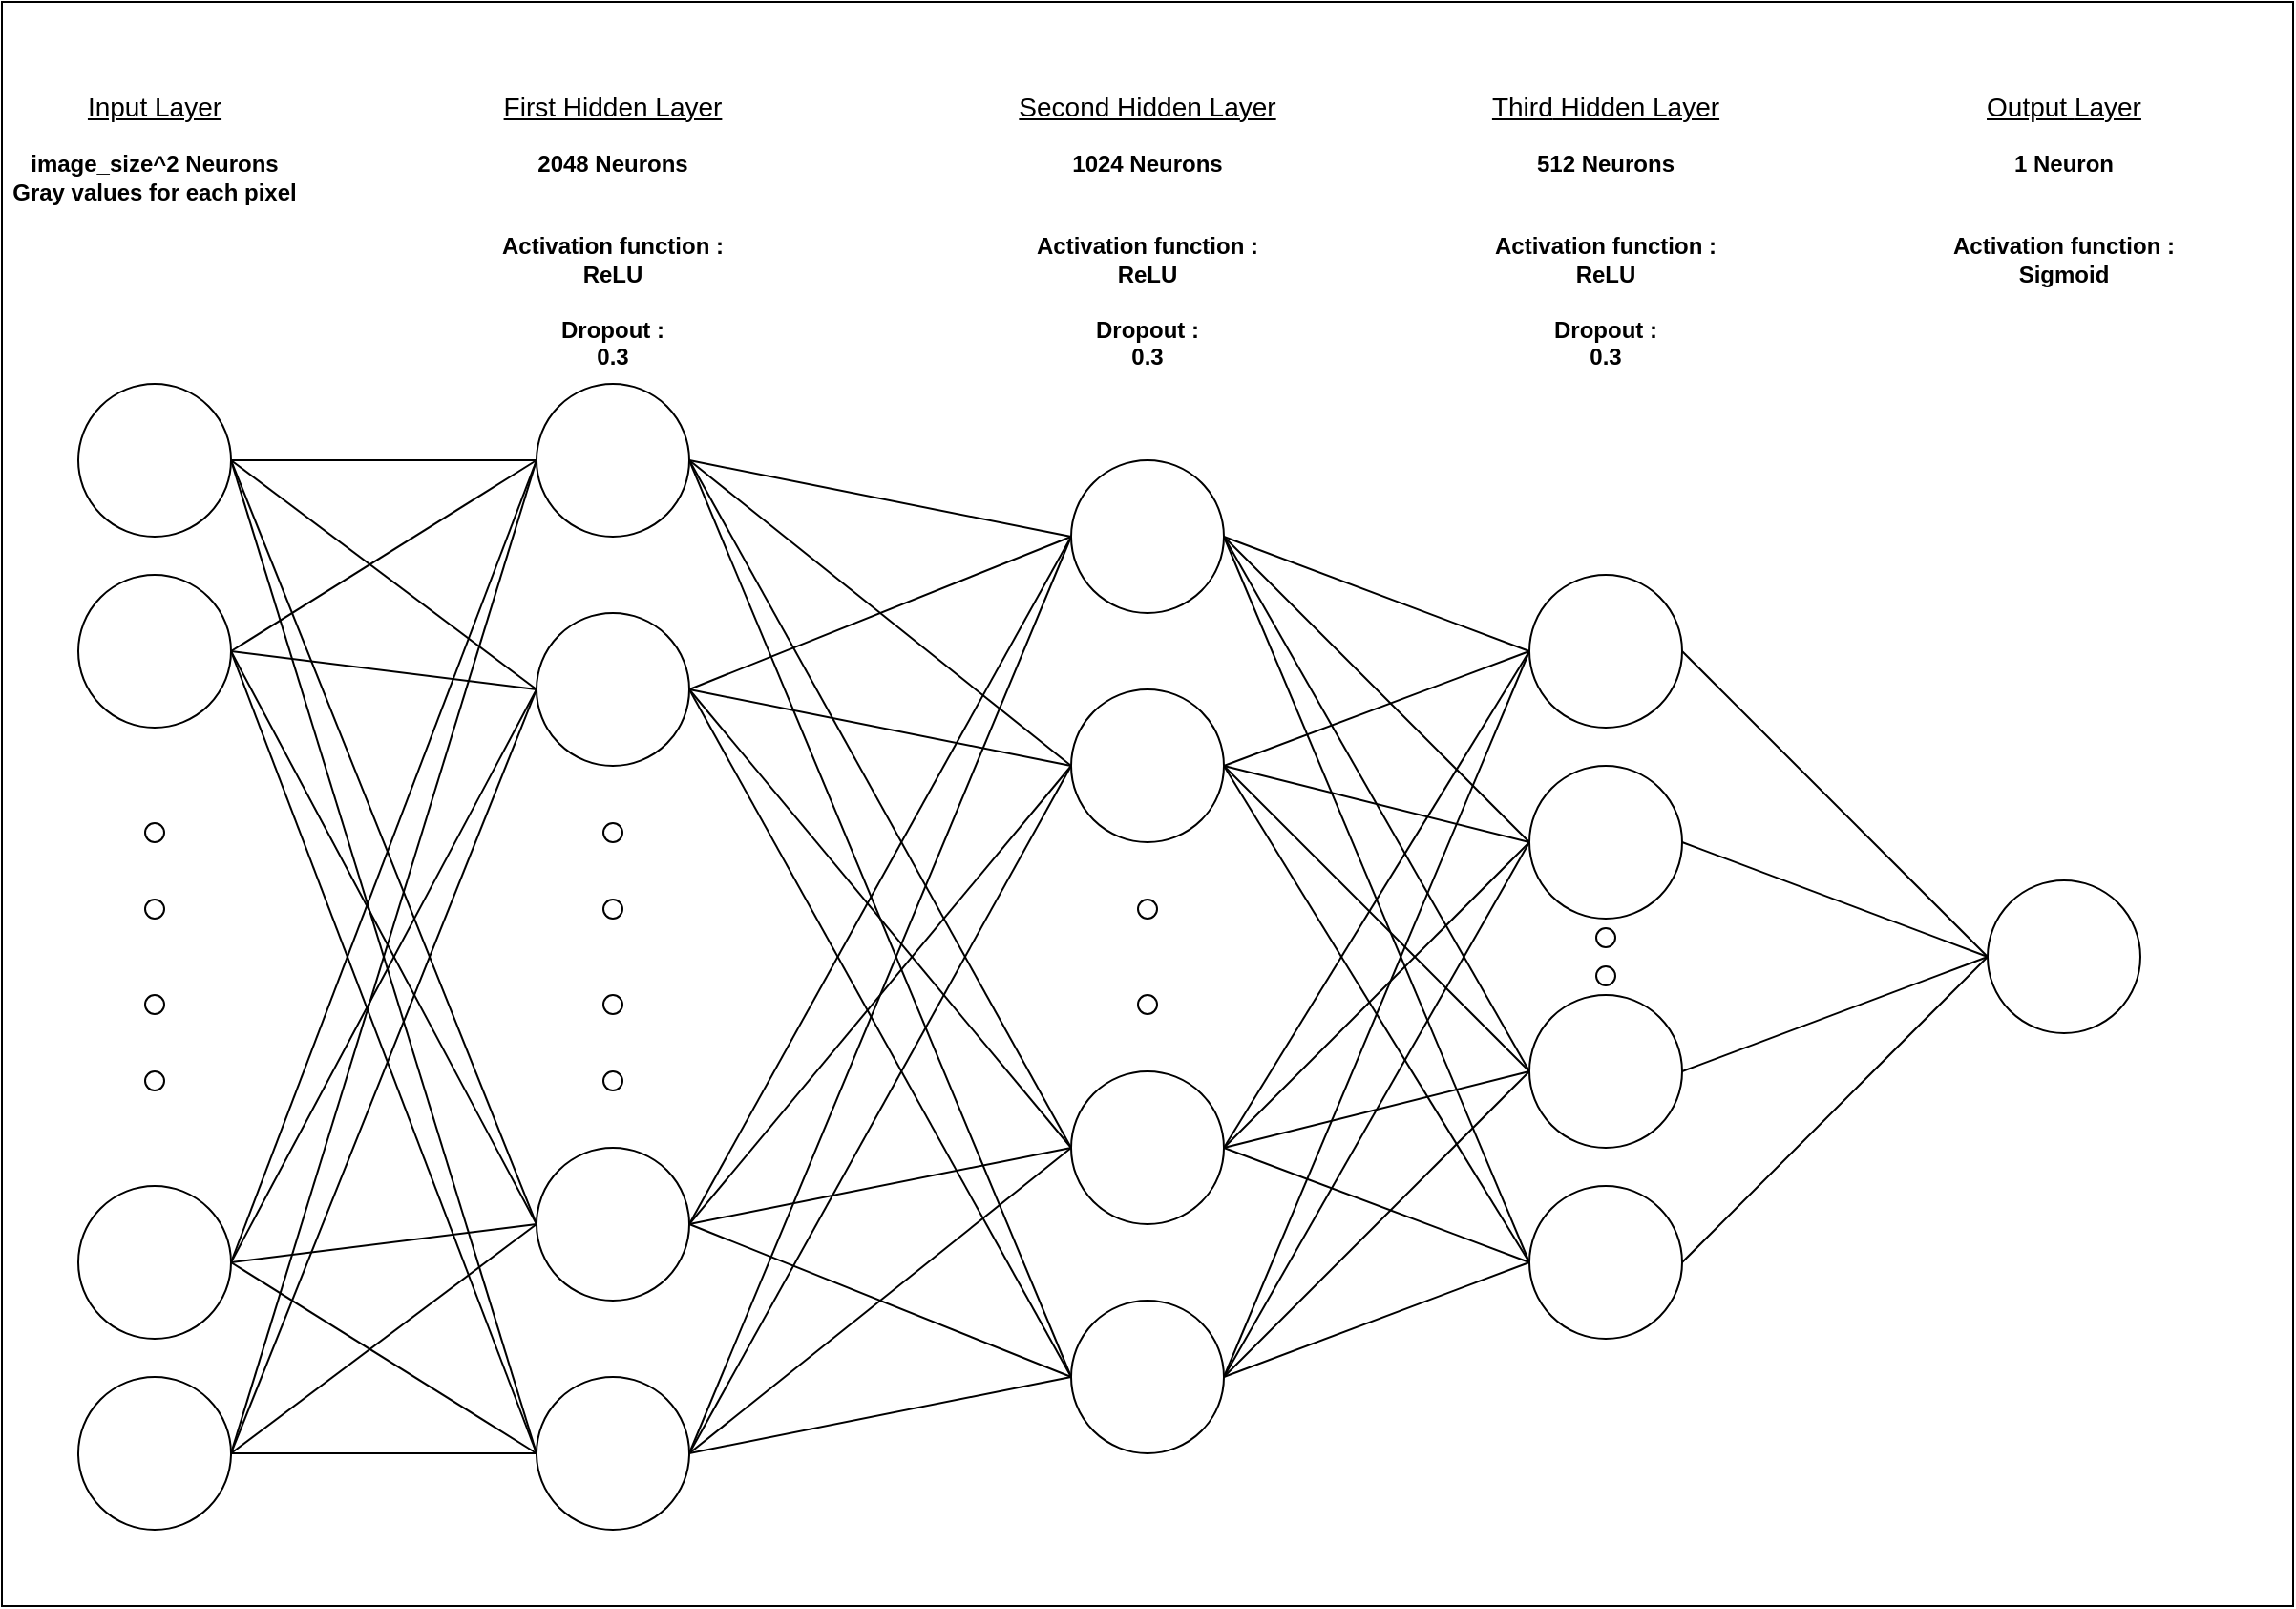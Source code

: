 <mxfile version="14.6.10" type="device"><diagram id="PStOqDHZifnJ4bkjoAvL" name="Page-1"><mxGraphModel dx="1396" dy="765" grid="1" gridSize="10" guides="1" tooltips="1" connect="1" arrows="1" fold="1" page="1" pageScale="1" pageWidth="827" pageHeight="1169" math="0" shadow="0"><root><mxCell id="0"/><mxCell id="1" parent="0"/><mxCell id="bxqPt4K5c8YdNKmm5u7z-81" value="" style="rounded=0;whiteSpace=wrap;html=1;" parent="1" vertex="1"><mxGeometry x="40" y="80" width="1200" height="840" as="geometry"/></mxCell><mxCell id="bxqPt4K5c8YdNKmm5u7z-1" value="" style="ellipse;whiteSpace=wrap;html=1;aspect=fixed;" parent="1" vertex="1"><mxGeometry x="80" y="280" width="80" height="80" as="geometry"/></mxCell><mxCell id="bxqPt4K5c8YdNKmm5u7z-2" value="" style="ellipse;whiteSpace=wrap;html=1;aspect=fixed;" parent="1" vertex="1"><mxGeometry x="80" y="800" width="80" height="80" as="geometry"/></mxCell><mxCell id="bxqPt4K5c8YdNKmm5u7z-3" value="" style="ellipse;whiteSpace=wrap;html=1;aspect=fixed;" parent="1" vertex="1"><mxGeometry x="320" y="280" width="80" height="80" as="geometry"/></mxCell><mxCell id="bxqPt4K5c8YdNKmm5u7z-4" value="" style="ellipse;whiteSpace=wrap;html=1;aspect=fixed;" parent="1" vertex="1"><mxGeometry x="320" y="400" width="80" height="80" as="geometry"/></mxCell><mxCell id="bxqPt4K5c8YdNKmm5u7z-5" value="" style="ellipse;whiteSpace=wrap;html=1;aspect=fixed;" parent="1" vertex="1"><mxGeometry x="320" y="680" width="80" height="80" as="geometry"/></mxCell><mxCell id="bxqPt4K5c8YdNKmm5u7z-6" value="" style="ellipse;whiteSpace=wrap;html=1;aspect=fixed;" parent="1" vertex="1"><mxGeometry x="320" y="800" width="80" height="80" as="geometry"/></mxCell><mxCell id="bxqPt4K5c8YdNKmm5u7z-7" value="" style="ellipse;whiteSpace=wrap;html=1;aspect=fixed;" parent="1" vertex="1"><mxGeometry x="355" y="640" width="10" height="10" as="geometry"/></mxCell><mxCell id="bxqPt4K5c8YdNKmm5u7z-8" value="" style="ellipse;whiteSpace=wrap;html=1;aspect=fixed;" parent="1" vertex="1"><mxGeometry x="355" y="600" width="10" height="10" as="geometry"/></mxCell><mxCell id="bxqPt4K5c8YdNKmm5u7z-9" value="" style="ellipse;whiteSpace=wrap;html=1;aspect=fixed;" parent="1" vertex="1"><mxGeometry x="355" y="510" width="10" height="10" as="geometry"/></mxCell><mxCell id="bxqPt4K5c8YdNKmm5u7z-10" value="" style="ellipse;whiteSpace=wrap;html=1;aspect=fixed;" parent="1" vertex="1"><mxGeometry x="355" y="550" width="10" height="10" as="geometry"/></mxCell><mxCell id="bxqPt4K5c8YdNKmm5u7z-12" value="&lt;div style=&quot;font-size: 14px&quot; align=&quot;center&quot;&gt;&lt;u&gt;Input Layer&lt;/u&gt;&lt;/div&gt;&lt;div align=&quot;center&quot;&gt;&lt;b&gt;&lt;br&gt;&lt;/b&gt;&lt;/div&gt;&lt;div align=&quot;center&quot;&gt;&lt;b&gt;image_size^2 Neurons&lt;/b&gt;&lt;/div&gt;&lt;div align=&quot;center&quot;&gt;&lt;b&gt;Gray values for each pixel&lt;br&gt;&lt;/b&gt;&lt;/div&gt;&lt;div align=&quot;center&quot;&gt;&lt;b&gt;&lt;br&gt;&lt;/b&gt;&lt;/div&gt;" style="text;html=1;strokeColor=none;fillColor=none;align=center;verticalAlign=top;whiteSpace=wrap;rounded=0;" parent="1" vertex="1"><mxGeometry x="40" y="120" width="160" height="150" as="geometry"/></mxCell><mxCell id="bxqPt4K5c8YdNKmm5u7z-13" value="&lt;u&gt;&lt;font style=&quot;font-size: 14px&quot;&gt;First Hidden Layer&lt;/font&gt;&lt;br&gt;&lt;/u&gt;&lt;div align=&quot;center&quot;&gt;&lt;b&gt;&lt;br&gt;&lt;/b&gt;&lt;/div&gt;&lt;div align=&quot;center&quot;&gt;&lt;b&gt;2048 Neurons&lt;br&gt;&lt;/b&gt;&lt;/div&gt;&lt;div align=&quot;center&quot;&gt;&lt;b&gt;&lt;br&gt;&lt;/b&gt;&lt;/div&gt;&lt;div align=&quot;center&quot;&gt;&lt;b&gt;&lt;br&gt;&lt;/b&gt;&lt;/div&gt;&lt;div align=&quot;center&quot;&gt;&lt;b&gt;Activation function :&lt;/b&gt;&lt;/div&gt;&lt;div align=&quot;center&quot;&gt;&lt;b&gt;ReLU&lt;br&gt;&lt;/b&gt;&lt;/div&gt;&lt;div align=&quot;center&quot;&gt;&lt;b&gt;&lt;br&gt;&lt;/b&gt;&lt;/div&gt;&lt;div align=&quot;center&quot;&gt;&lt;b&gt;Dropout :&lt;/b&gt;&lt;/div&gt;&lt;div align=&quot;center&quot;&gt;&lt;b&gt;0.3&lt;br&gt;&lt;/b&gt;&lt;/div&gt;&lt;div align=&quot;center&quot;&gt;&lt;b&gt;&lt;br&gt;&lt;/b&gt;&lt;/div&gt;" style="text;html=1;strokeColor=none;fillColor=none;align=center;verticalAlign=top;whiteSpace=wrap;rounded=0;" parent="1" vertex="1"><mxGeometry x="280" y="120" width="160" height="150" as="geometry"/></mxCell><mxCell id="bxqPt4K5c8YdNKmm5u7z-14" value="" style="endArrow=none;html=1;entryX=0;entryY=0.5;entryDx=0;entryDy=0;exitX=1;exitY=0.5;exitDx=0;exitDy=0;" parent="1" source="bxqPt4K5c8YdNKmm5u7z-1" target="bxqPt4K5c8YdNKmm5u7z-3" edge="1"><mxGeometry width="50" height="50" relative="1" as="geometry"><mxPoint x="160" y="520" as="sourcePoint"/><mxPoint x="230" y="440" as="targetPoint"/></mxGeometry></mxCell><mxCell id="bxqPt4K5c8YdNKmm5u7z-15" value="" style="endArrow=none;html=1;entryX=0;entryY=0.5;entryDx=0;entryDy=0;exitX=1;exitY=0.5;exitDx=0;exitDy=0;" parent="1" source="bxqPt4K5c8YdNKmm5u7z-1" target="bxqPt4K5c8YdNKmm5u7z-4" edge="1"><mxGeometry width="50" height="50" relative="1" as="geometry"><mxPoint x="210" y="550" as="sourcePoint"/><mxPoint x="260" y="500" as="targetPoint"/></mxGeometry></mxCell><mxCell id="bxqPt4K5c8YdNKmm5u7z-16" value="" style="endArrow=none;html=1;entryX=0;entryY=0.5;entryDx=0;entryDy=0;exitX=1;exitY=0.5;exitDx=0;exitDy=0;" parent="1" source="bxqPt4K5c8YdNKmm5u7z-2" target="bxqPt4K5c8YdNKmm5u7z-4" edge="1"><mxGeometry width="50" height="50" relative="1" as="geometry"><mxPoint x="160" y="640" as="sourcePoint"/><mxPoint x="320" y="560" as="targetPoint"/></mxGeometry></mxCell><mxCell id="bxqPt4K5c8YdNKmm5u7z-17" value="" style="endArrow=none;html=1;entryX=0;entryY=0.5;entryDx=0;entryDy=0;exitX=1;exitY=0.5;exitDx=0;exitDy=0;" parent="1" source="bxqPt4K5c8YdNKmm5u7z-2" target="bxqPt4K5c8YdNKmm5u7z-3" edge="1"><mxGeometry width="50" height="50" relative="1" as="geometry"><mxPoint x="210" y="650" as="sourcePoint"/><mxPoint x="260" y="600" as="targetPoint"/></mxGeometry></mxCell><mxCell id="bxqPt4K5c8YdNKmm5u7z-18" value="" style="endArrow=none;html=1;entryX=0;entryY=0.5;entryDx=0;entryDy=0;exitX=1;exitY=0.5;exitDx=0;exitDy=0;" parent="1" source="bxqPt4K5c8YdNKmm5u7z-2" target="bxqPt4K5c8YdNKmm5u7z-6" edge="1"><mxGeometry width="50" height="50" relative="1" as="geometry"><mxPoint x="200" y="890" as="sourcePoint"/><mxPoint x="250" y="840" as="targetPoint"/></mxGeometry></mxCell><mxCell id="bxqPt4K5c8YdNKmm5u7z-20" value="" style="endArrow=none;html=1;entryX=0;entryY=0.5;entryDx=0;entryDy=0;exitX=1;exitY=0.5;exitDx=0;exitDy=0;" parent="1" source="bxqPt4K5c8YdNKmm5u7z-2" target="bxqPt4K5c8YdNKmm5u7z-5" edge="1"><mxGeometry width="50" height="50" relative="1" as="geometry"><mxPoint x="160" y="640" as="sourcePoint"/><mxPoint x="200" y="740" as="targetPoint"/></mxGeometry></mxCell><mxCell id="bxqPt4K5c8YdNKmm5u7z-21" value="" style="endArrow=none;html=1;entryX=0;entryY=0.5;entryDx=0;entryDy=0;exitX=1;exitY=0.5;exitDx=0;exitDy=0;" parent="1" source="bxqPt4K5c8YdNKmm5u7z-1" target="bxqPt4K5c8YdNKmm5u7z-6" edge="1"><mxGeometry width="50" height="50" relative="1" as="geometry"><mxPoint x="190" y="950" as="sourcePoint"/><mxPoint x="240" y="900" as="targetPoint"/></mxGeometry></mxCell><mxCell id="bxqPt4K5c8YdNKmm5u7z-22" value="" style="endArrow=none;html=1;entryX=0;entryY=0.5;entryDx=0;entryDy=0;exitX=1;exitY=0.5;exitDx=0;exitDy=0;" parent="1" source="bxqPt4K5c8YdNKmm5u7z-1" target="bxqPt4K5c8YdNKmm5u7z-5" edge="1"><mxGeometry width="50" height="50" relative="1" as="geometry"><mxPoint x="250" y="950" as="sourcePoint"/><mxPoint x="300" y="900" as="targetPoint"/></mxGeometry></mxCell><mxCell id="bxqPt4K5c8YdNKmm5u7z-27" value="" style="ellipse;whiteSpace=wrap;html=1;aspect=fixed;" parent="1" vertex="1"><mxGeometry x="600" y="320" width="80" height="80" as="geometry"/></mxCell><mxCell id="bxqPt4K5c8YdNKmm5u7z-28" value="" style="ellipse;whiteSpace=wrap;html=1;aspect=fixed;" parent="1" vertex="1"><mxGeometry x="600" y="440" width="80" height="80" as="geometry"/></mxCell><mxCell id="bxqPt4K5c8YdNKmm5u7z-29" value="" style="ellipse;whiteSpace=wrap;html=1;aspect=fixed;" parent="1" vertex="1"><mxGeometry x="600" y="760" width="80" height="80" as="geometry"/></mxCell><mxCell id="bxqPt4K5c8YdNKmm5u7z-30" value="" style="ellipse;whiteSpace=wrap;html=1;aspect=fixed;" parent="1" vertex="1"><mxGeometry x="600" y="640" width="80" height="80" as="geometry"/></mxCell><mxCell id="bxqPt4K5c8YdNKmm5u7z-31" value="" style="ellipse;whiteSpace=wrap;html=1;aspect=fixed;" parent="1" vertex="1"><mxGeometry x="635" y="600" width="10" height="10" as="geometry"/></mxCell><mxCell id="bxqPt4K5c8YdNKmm5u7z-32" value="" style="ellipse;whiteSpace=wrap;html=1;aspect=fixed;" parent="1" vertex="1"><mxGeometry x="635" y="550" width="10" height="10" as="geometry"/></mxCell><mxCell id="bxqPt4K5c8YdNKmm5u7z-33" value="&lt;u&gt;&lt;font style=&quot;font-size: 14px&quot;&gt;Second Hidden Layer&lt;/font&gt;&lt;br&gt;&lt;/u&gt;&lt;div align=&quot;center&quot;&gt;&lt;b&gt;&lt;br&gt;&lt;/b&gt;&lt;/div&gt;&lt;div align=&quot;center&quot;&gt;&lt;b&gt;1024 Neurons&lt;br&gt;&lt;/b&gt;&lt;/div&gt;&lt;div align=&quot;center&quot;&gt;&lt;b&gt;&lt;br&gt;&lt;/b&gt;&lt;/div&gt;&lt;div align=&quot;center&quot;&gt;&lt;b&gt;&lt;br&gt;&lt;/b&gt;&lt;/div&gt;&lt;div align=&quot;center&quot;&gt;&lt;b&gt;Activation function :&lt;/b&gt;&lt;/div&gt;&lt;div align=&quot;center&quot;&gt;&lt;b&gt;ReLU&lt;br&gt;&lt;/b&gt;&lt;/div&gt;&lt;div align=&quot;center&quot;&gt;&lt;b&gt;&lt;br&gt;&lt;/b&gt;&lt;/div&gt;&lt;div align=&quot;center&quot;&gt;&lt;b&gt;Dropout :&lt;/b&gt;&lt;/div&gt;&lt;div align=&quot;center&quot;&gt;&lt;b&gt;0.3&lt;br&gt;&lt;/b&gt;&lt;/div&gt;&lt;div align=&quot;center&quot;&gt;&lt;b&gt;&lt;br&gt;&lt;/b&gt;&lt;/div&gt;" style="text;html=1;strokeColor=none;fillColor=none;align=center;verticalAlign=top;whiteSpace=wrap;rounded=0;" parent="1" vertex="1"><mxGeometry x="560" y="120" width="160" height="150" as="geometry"/></mxCell><mxCell id="bxqPt4K5c8YdNKmm5u7z-34" value="" style="endArrow=none;html=1;entryX=0;entryY=0.5;entryDx=0;entryDy=0;exitX=1;exitY=0.5;exitDx=0;exitDy=0;" parent="1" source="bxqPt4K5c8YdNKmm5u7z-6" target="bxqPt4K5c8YdNKmm5u7z-29" edge="1"><mxGeometry width="50" height="50" relative="1" as="geometry"><mxPoint x="440" y="880" as="sourcePoint"/><mxPoint x="490" y="830" as="targetPoint"/></mxGeometry></mxCell><mxCell id="bxqPt4K5c8YdNKmm5u7z-35" value="" style="endArrow=none;html=1;entryX=0;entryY=0.5;entryDx=0;entryDy=0;exitX=1;exitY=0.5;exitDx=0;exitDy=0;" parent="1" edge="1"><mxGeometry width="50" height="50" relative="1" as="geometry"><mxPoint x="400" y="720" as="sourcePoint"/><mxPoint x="600" y="680" as="targetPoint"/></mxGeometry></mxCell><mxCell id="bxqPt4K5c8YdNKmm5u7z-36" value="" style="endArrow=none;html=1;entryX=0;entryY=0.5;entryDx=0;entryDy=0;exitX=1;exitY=0.5;exitDx=0;exitDy=0;" parent="1" source="bxqPt4K5c8YdNKmm5u7z-5" target="bxqPt4K5c8YdNKmm5u7z-29" edge="1"><mxGeometry width="50" height="50" relative="1" as="geometry"><mxPoint x="400" y="780" as="sourcePoint"/><mxPoint x="600" y="740" as="targetPoint"/></mxGeometry></mxCell><mxCell id="bxqPt4K5c8YdNKmm5u7z-37" value="" style="endArrow=none;html=1;entryX=0;entryY=0.5;entryDx=0;entryDy=0;exitX=1;exitY=0.5;exitDx=0;exitDy=0;" parent="1" source="bxqPt4K5c8YdNKmm5u7z-6" target="bxqPt4K5c8YdNKmm5u7z-30" edge="1"><mxGeometry width="50" height="50" relative="1" as="geometry"><mxPoint x="410" y="850" as="sourcePoint"/><mxPoint x="610" y="810" as="targetPoint"/></mxGeometry></mxCell><mxCell id="bxqPt4K5c8YdNKmm5u7z-38" value="" style="endArrow=none;html=1;entryX=0;entryY=0.5;entryDx=0;entryDy=0;exitX=1;exitY=0.5;exitDx=0;exitDy=0;" parent="1" source="bxqPt4K5c8YdNKmm5u7z-6" edge="1"><mxGeometry width="50" height="50" relative="1" as="geometry"><mxPoint x="400" y="640" as="sourcePoint"/><mxPoint x="600" y="480" as="targetPoint"/></mxGeometry></mxCell><mxCell id="bxqPt4K5c8YdNKmm5u7z-39" value="" style="endArrow=none;html=1;entryX=0;entryY=0.5;entryDx=0;entryDy=0;exitX=1;exitY=0.5;exitDx=0;exitDy=0;" parent="1" source="bxqPt4K5c8YdNKmm5u7z-6" target="bxqPt4K5c8YdNKmm5u7z-27" edge="1"><mxGeometry width="50" height="50" relative="1" as="geometry"><mxPoint x="410" y="850" as="sourcePoint"/><mxPoint x="610" y="490" as="targetPoint"/></mxGeometry></mxCell><mxCell id="bxqPt4K5c8YdNKmm5u7z-40" value="" style="endArrow=none;html=1;entryX=0;entryY=0.5;entryDx=0;entryDy=0;exitX=1;exitY=0.5;exitDx=0;exitDy=0;" parent="1" source="bxqPt4K5c8YdNKmm5u7z-4" target="bxqPt4K5c8YdNKmm5u7z-29" edge="1"><mxGeometry width="50" height="50" relative="1" as="geometry"><mxPoint x="420" y="860" as="sourcePoint"/><mxPoint x="620" y="500" as="targetPoint"/></mxGeometry></mxCell><mxCell id="bxqPt4K5c8YdNKmm5u7z-41" value="" style="endArrow=none;html=1;entryX=0;entryY=0.5;entryDx=0;entryDy=0;exitX=1;exitY=0.5;exitDx=0;exitDy=0;" parent="1" source="bxqPt4K5c8YdNKmm5u7z-3" target="bxqPt4K5c8YdNKmm5u7z-29" edge="1"><mxGeometry width="50" height="50" relative="1" as="geometry"><mxPoint x="410" y="450" as="sourcePoint"/><mxPoint x="610" y="810" as="targetPoint"/></mxGeometry></mxCell><mxCell id="bxqPt4K5c8YdNKmm5u7z-42" value="" style="endArrow=none;html=1;entryX=0;entryY=0.5;entryDx=0;entryDy=0;exitX=1;exitY=0.5;exitDx=0;exitDy=0;" parent="1" source="bxqPt4K5c8YdNKmm5u7z-4" edge="1"><mxGeometry width="50" height="50" relative="1" as="geometry"><mxPoint x="400" y="400" as="sourcePoint"/><mxPoint x="600" y="480" as="targetPoint"/></mxGeometry></mxCell><mxCell id="bxqPt4K5c8YdNKmm5u7z-43" value="" style="endArrow=none;html=1;entryX=0;entryY=0.5;entryDx=0;entryDy=0;exitX=1;exitY=0.5;exitDx=0;exitDy=0;" parent="1" edge="1"><mxGeometry width="50" height="50" relative="1" as="geometry"><mxPoint x="400" y="320" as="sourcePoint"/><mxPoint x="600" y="360" as="targetPoint"/></mxGeometry></mxCell><mxCell id="bxqPt4K5c8YdNKmm5u7z-45" value="" style="endArrow=none;html=1;entryX=0;entryY=0.5;entryDx=0;entryDy=0;exitX=1;exitY=0.5;exitDx=0;exitDy=0;" parent="1" source="bxqPt4K5c8YdNKmm5u7z-3" target="bxqPt4K5c8YdNKmm5u7z-28" edge="1"><mxGeometry width="50" height="50" relative="1" as="geometry"><mxPoint x="410" y="330" as="sourcePoint"/><mxPoint x="610" y="370" as="targetPoint"/></mxGeometry></mxCell><mxCell id="bxqPt4K5c8YdNKmm5u7z-46" value="" style="endArrow=none;html=1;entryX=0;entryY=0.5;entryDx=0;entryDy=0;exitX=1;exitY=0.5;exitDx=0;exitDy=0;" parent="1" source="bxqPt4K5c8YdNKmm5u7z-3" target="bxqPt4K5c8YdNKmm5u7z-30" edge="1"><mxGeometry width="50" height="50" relative="1" as="geometry"><mxPoint x="410" y="330" as="sourcePoint"/><mxPoint x="610" y="490" as="targetPoint"/></mxGeometry></mxCell><mxCell id="bxqPt4K5c8YdNKmm5u7z-47" value="" style="endArrow=none;html=1;entryX=0;entryY=0.5;entryDx=0;entryDy=0;exitX=1;exitY=0.5;exitDx=0;exitDy=0;" parent="1" source="bxqPt4K5c8YdNKmm5u7z-4" target="bxqPt4K5c8YdNKmm5u7z-27" edge="1"><mxGeometry width="50" height="50" relative="1" as="geometry"><mxPoint x="410" y="450" as="sourcePoint"/><mxPoint x="610" y="490" as="targetPoint"/></mxGeometry></mxCell><mxCell id="bxqPt4K5c8YdNKmm5u7z-48" value="" style="endArrow=none;html=1;entryX=0;entryY=0.5;entryDx=0;entryDy=0;exitX=1;exitY=0.5;exitDx=0;exitDy=0;" parent="1" source="bxqPt4K5c8YdNKmm5u7z-4" target="bxqPt4K5c8YdNKmm5u7z-30" edge="1"><mxGeometry width="50" height="50" relative="1" as="geometry"><mxPoint x="410" y="450" as="sourcePoint"/><mxPoint x="610" y="370" as="targetPoint"/></mxGeometry></mxCell><mxCell id="bxqPt4K5c8YdNKmm5u7z-49" value="" style="endArrow=none;html=1;entryX=0;entryY=0.5;entryDx=0;entryDy=0;exitX=1;exitY=0.5;exitDx=0;exitDy=0;" parent="1" source="bxqPt4K5c8YdNKmm5u7z-5" target="bxqPt4K5c8YdNKmm5u7z-28" edge="1"><mxGeometry width="50" height="50" relative="1" as="geometry"><mxPoint x="410" y="730" as="sourcePoint"/><mxPoint x="610" y="690" as="targetPoint"/></mxGeometry></mxCell><mxCell id="bxqPt4K5c8YdNKmm5u7z-50" value="" style="endArrow=none;html=1;entryX=0;entryY=0.5;entryDx=0;entryDy=0;exitX=1;exitY=0.5;exitDx=0;exitDy=0;" parent="1" source="bxqPt4K5c8YdNKmm5u7z-5" target="bxqPt4K5c8YdNKmm5u7z-27" edge="1"><mxGeometry width="50" height="50" relative="1" as="geometry"><mxPoint x="410" y="730" as="sourcePoint"/><mxPoint x="610" y="490" as="targetPoint"/></mxGeometry></mxCell><mxCell id="bxqPt4K5c8YdNKmm5u7z-51" value="" style="ellipse;whiteSpace=wrap;html=1;aspect=fixed;" parent="1" vertex="1"><mxGeometry x="840" y="380" width="80" height="80" as="geometry"/></mxCell><mxCell id="bxqPt4K5c8YdNKmm5u7z-52" value="" style="ellipse;whiteSpace=wrap;html=1;aspect=fixed;" parent="1" vertex="1"><mxGeometry x="840" y="480" width="80" height="80" as="geometry"/></mxCell><mxCell id="bxqPt4K5c8YdNKmm5u7z-53" value="" style="ellipse;whiteSpace=wrap;html=1;aspect=fixed;" parent="1" vertex="1"><mxGeometry x="840" y="700" width="80" height="80" as="geometry"/></mxCell><mxCell id="bxqPt4K5c8YdNKmm5u7z-54" value="" style="ellipse;whiteSpace=wrap;html=1;aspect=fixed;" parent="1" vertex="1"><mxGeometry x="840" y="600" width="80" height="80" as="geometry"/></mxCell><mxCell id="bxqPt4K5c8YdNKmm5u7z-55" value="" style="ellipse;whiteSpace=wrap;html=1;aspect=fixed;" parent="1" vertex="1"><mxGeometry x="875" y="585" width="10" height="10" as="geometry"/></mxCell><mxCell id="bxqPt4K5c8YdNKmm5u7z-56" value="" style="ellipse;whiteSpace=wrap;html=1;aspect=fixed;" parent="1" vertex="1"><mxGeometry x="875" y="565" width="10" height="10" as="geometry"/></mxCell><mxCell id="bxqPt4K5c8YdNKmm5u7z-58" value="&lt;u style=&quot;font-size: 14px&quot;&gt;Third&lt;font style=&quot;font-size: 14px&quot;&gt; Hidden Layer&lt;/font&gt;&lt;br&gt;&lt;/u&gt;&lt;div align=&quot;center&quot;&gt;&lt;b&gt;&lt;br&gt;&lt;/b&gt;&lt;/div&gt;&lt;div align=&quot;center&quot;&gt;&lt;b&gt;512 Neurons&lt;br&gt;&lt;/b&gt;&lt;/div&gt;&lt;div align=&quot;center&quot;&gt;&lt;b&gt;&lt;br&gt;&lt;/b&gt;&lt;/div&gt;&lt;div align=&quot;center&quot;&gt;&lt;b&gt;&lt;br&gt;&lt;/b&gt;&lt;/div&gt;&lt;div align=&quot;center&quot;&gt;&lt;b&gt;Activation function :&lt;/b&gt;&lt;/div&gt;&lt;div align=&quot;center&quot;&gt;&lt;b&gt;ReLU&lt;br&gt;&lt;/b&gt;&lt;/div&gt;&lt;div align=&quot;center&quot;&gt;&lt;b&gt;&lt;br&gt;&lt;/b&gt;&lt;/div&gt;&lt;div align=&quot;center&quot;&gt;&lt;b&gt;Dropout :&lt;/b&gt;&lt;/div&gt;&lt;div align=&quot;center&quot;&gt;&lt;b&gt;0.3&lt;br&gt;&lt;/b&gt;&lt;/div&gt;&lt;div align=&quot;center&quot;&gt;&lt;b&gt;&lt;br&gt;&lt;/b&gt;&lt;/div&gt;" style="text;html=1;strokeColor=none;fillColor=none;align=center;verticalAlign=top;whiteSpace=wrap;rounded=0;" parent="1" vertex="1"><mxGeometry x="800" y="120" width="160" height="150" as="geometry"/></mxCell><mxCell id="bxqPt4K5c8YdNKmm5u7z-59" value="" style="endArrow=none;html=1;entryX=0;entryY=0.5;entryDx=0;entryDy=0;exitX=1;exitY=0.5;exitDx=0;exitDy=0;" parent="1" source="bxqPt4K5c8YdNKmm5u7z-27" target="bxqPt4K5c8YdNKmm5u7z-51" edge="1"><mxGeometry width="50" height="50" relative="1" as="geometry"><mxPoint x="760" y="420" as="sourcePoint"/><mxPoint x="810" y="370" as="targetPoint"/></mxGeometry></mxCell><mxCell id="bxqPt4K5c8YdNKmm5u7z-60" value="" style="endArrow=none;html=1;entryX=0;entryY=0.5;entryDx=0;entryDy=0;exitX=1;exitY=0.5;exitDx=0;exitDy=0;" parent="1" source="bxqPt4K5c8YdNKmm5u7z-28" edge="1"><mxGeometry width="50" height="50" relative="1" as="geometry"><mxPoint x="680" y="460" as="sourcePoint"/><mxPoint x="840" y="520" as="targetPoint"/></mxGeometry></mxCell><mxCell id="bxqPt4K5c8YdNKmm5u7z-61" value="" style="endArrow=none;html=1;entryX=0;entryY=0.5;entryDx=0;entryDy=0;exitX=1;exitY=0.5;exitDx=0;exitDy=0;" parent="1" source="bxqPt4K5c8YdNKmm5u7z-30" edge="1"><mxGeometry width="50" height="50" relative="1" as="geometry"><mxPoint x="680" y="600" as="sourcePoint"/><mxPoint x="840" y="640" as="targetPoint"/></mxGeometry></mxCell><mxCell id="bxqPt4K5c8YdNKmm5u7z-62" value="" style="endArrow=none;html=1;entryX=0;entryY=0.5;entryDx=0;entryDy=0;exitX=1;exitY=0.5;exitDx=0;exitDy=0;" parent="1" target="bxqPt4K5c8YdNKmm5u7z-53" edge="1"><mxGeometry width="50" height="50" relative="1" as="geometry"><mxPoint x="680" y="800" as="sourcePoint"/><mxPoint x="840" y="760" as="targetPoint"/></mxGeometry></mxCell><mxCell id="bxqPt4K5c8YdNKmm5u7z-63" value="" style="endArrow=none;html=1;entryX=0;entryY=0.5;entryDx=0;entryDy=0;exitX=1;exitY=0.5;exitDx=0;exitDy=0;" parent="1" source="bxqPt4K5c8YdNKmm5u7z-29" target="bxqPt4K5c8YdNKmm5u7z-54" edge="1"><mxGeometry width="50" height="50" relative="1" as="geometry"><mxPoint x="670" y="750" as="sourcePoint"/><mxPoint x="830" y="690" as="targetPoint"/></mxGeometry></mxCell><mxCell id="bxqPt4K5c8YdNKmm5u7z-64" value="" style="endArrow=none;html=1;entryX=0;entryY=0.5;entryDx=0;entryDy=0;exitX=1;exitY=0.5;exitDx=0;exitDy=0;" parent="1" source="bxqPt4K5c8YdNKmm5u7z-27" target="bxqPt4K5c8YdNKmm5u7z-52" edge="1"><mxGeometry width="50" height="50" relative="1" as="geometry"><mxPoint x="667" y="610" as="sourcePoint"/><mxPoint x="827" y="450" as="targetPoint"/></mxGeometry></mxCell><mxCell id="bxqPt4K5c8YdNKmm5u7z-65" value="" style="endArrow=none;html=1;entryX=0;entryY=0.5;entryDx=0;entryDy=0;exitX=1;exitY=0.5;exitDx=0;exitDy=0;" parent="1" source="bxqPt4K5c8YdNKmm5u7z-27" target="bxqPt4K5c8YdNKmm5u7z-54" edge="1"><mxGeometry width="50" height="50" relative="1" as="geometry"><mxPoint x="670" y="405" as="sourcePoint"/><mxPoint x="830" y="565" as="targetPoint"/></mxGeometry></mxCell><mxCell id="bxqPt4K5c8YdNKmm5u7z-66" value="" style="endArrow=none;html=1;entryX=0;entryY=0.5;entryDx=0;entryDy=0;exitX=1;exitY=0.5;exitDx=0;exitDy=0;" parent="1" source="bxqPt4K5c8YdNKmm5u7z-29" target="bxqPt4K5c8YdNKmm5u7z-52" edge="1"><mxGeometry width="50" height="50" relative="1" as="geometry"><mxPoint x="690" y="810" as="sourcePoint"/><mxPoint x="850" y="650" as="targetPoint"/></mxGeometry></mxCell><mxCell id="bxqPt4K5c8YdNKmm5u7z-67" value="" style="endArrow=none;html=1;entryX=0;entryY=0.5;entryDx=0;entryDy=0;exitX=1;exitY=0.5;exitDx=0;exitDy=0;" parent="1" source="bxqPt4K5c8YdNKmm5u7z-29" target="bxqPt4K5c8YdNKmm5u7z-51" edge="1"><mxGeometry width="50" height="50" relative="1" as="geometry"><mxPoint x="690" y="810" as="sourcePoint"/><mxPoint x="850" y="530" as="targetPoint"/></mxGeometry></mxCell><mxCell id="bxqPt4K5c8YdNKmm5u7z-68" value="" style="endArrow=none;html=1;entryX=0;entryY=0.5;entryDx=0;entryDy=0;exitX=1;exitY=0.5;exitDx=0;exitDy=0;" parent="1" source="bxqPt4K5c8YdNKmm5u7z-27" target="bxqPt4K5c8YdNKmm5u7z-53" edge="1"><mxGeometry width="50" height="50" relative="1" as="geometry"><mxPoint x="690" y="370" as="sourcePoint"/><mxPoint x="850" y="650" as="targetPoint"/></mxGeometry></mxCell><mxCell id="bxqPt4K5c8YdNKmm5u7z-69" value="" style="endArrow=none;html=1;entryX=0;entryY=0.5;entryDx=0;entryDy=0;exitX=1;exitY=0.5;exitDx=0;exitDy=0;" parent="1" source="bxqPt4K5c8YdNKmm5u7z-30" target="bxqPt4K5c8YdNKmm5u7z-53" edge="1"><mxGeometry width="50" height="50" relative="1" as="geometry"><mxPoint x="690" y="690" as="sourcePoint"/><mxPoint x="850" y="650" as="targetPoint"/></mxGeometry></mxCell><mxCell id="bxqPt4K5c8YdNKmm5u7z-70" value="" style="endArrow=none;html=1;entryX=0;entryY=0.5;entryDx=0;entryDy=0;exitX=1;exitY=0.5;exitDx=0;exitDy=0;" parent="1" source="bxqPt4K5c8YdNKmm5u7z-28" target="bxqPt4K5c8YdNKmm5u7z-51" edge="1"><mxGeometry width="50" height="50" relative="1" as="geometry"><mxPoint x="690" y="690" as="sourcePoint"/><mxPoint x="850" y="750" as="targetPoint"/></mxGeometry></mxCell><mxCell id="bxqPt4K5c8YdNKmm5u7z-71" value="" style="endArrow=none;html=1;entryX=0;entryY=0.5;entryDx=0;entryDy=0;exitX=1;exitY=0.5;exitDx=0;exitDy=0;" parent="1" source="bxqPt4K5c8YdNKmm5u7z-28" target="bxqPt4K5c8YdNKmm5u7z-54" edge="1"><mxGeometry width="50" height="50" relative="1" as="geometry"><mxPoint x="690" y="490" as="sourcePoint"/><mxPoint x="850" y="530" as="targetPoint"/></mxGeometry></mxCell><mxCell id="bxqPt4K5c8YdNKmm5u7z-72" value="" style="endArrow=none;html=1;entryX=0;entryY=0.5;entryDx=0;entryDy=0;exitX=1;exitY=0.5;exitDx=0;exitDy=0;" parent="1" source="bxqPt4K5c8YdNKmm5u7z-28" target="bxqPt4K5c8YdNKmm5u7z-53" edge="1"><mxGeometry width="50" height="50" relative="1" as="geometry"><mxPoint x="680" y="525" as="sourcePoint"/><mxPoint x="840" y="685" as="targetPoint"/></mxGeometry></mxCell><mxCell id="bxqPt4K5c8YdNKmm5u7z-73" value="" style="endArrow=none;html=1;entryX=0;entryY=0.5;entryDx=0;entryDy=0;exitX=1;exitY=0.5;exitDx=0;exitDy=0;" parent="1" source="bxqPt4K5c8YdNKmm5u7z-30" target="bxqPt4K5c8YdNKmm5u7z-52" edge="1"><mxGeometry width="50" height="50" relative="1" as="geometry"><mxPoint x="690" y="690" as="sourcePoint"/><mxPoint x="850" y="650" as="targetPoint"/></mxGeometry></mxCell><mxCell id="bxqPt4K5c8YdNKmm5u7z-74" value="" style="endArrow=none;html=1;entryX=0;entryY=0.5;entryDx=0;entryDy=0;exitX=1;exitY=0.5;exitDx=0;exitDy=0;" parent="1" source="bxqPt4K5c8YdNKmm5u7z-30" target="bxqPt4K5c8YdNKmm5u7z-51" edge="1"><mxGeometry width="50" height="50" relative="1" as="geometry"><mxPoint x="690" y="690" as="sourcePoint"/><mxPoint x="850" y="530" as="targetPoint"/></mxGeometry></mxCell><mxCell id="bxqPt4K5c8YdNKmm5u7z-75" value="" style="ellipse;whiteSpace=wrap;html=1;aspect=fixed;" parent="1" vertex="1"><mxGeometry x="1080" y="540" width="80" height="80" as="geometry"/></mxCell><mxCell id="bxqPt4K5c8YdNKmm5u7z-76" value="&lt;font style=&quot;font-size: 14px&quot;&gt;&lt;u&gt;Output&lt;/u&gt;&lt;/font&gt;&lt;u style=&quot;font-size: 14px&quot;&gt;&lt;font style=&quot;font-size: 14px&quot;&gt;&lt;font style=&quot;font-size: 14px&quot;&gt; &lt;/font&gt;Layer&lt;/font&gt;&lt;br&gt;&lt;/u&gt;&lt;div align=&quot;center&quot;&gt;&lt;b&gt;&lt;br&gt;&lt;/b&gt;&lt;/div&gt;&lt;div align=&quot;center&quot;&gt;&lt;b&gt;1 Neuron&lt;br&gt;&lt;/b&gt;&lt;/div&gt;&lt;div align=&quot;center&quot;&gt;&lt;b&gt;&lt;br&gt;&lt;/b&gt;&lt;/div&gt;&lt;div align=&quot;center&quot;&gt;&lt;b&gt;&lt;br&gt;&lt;/b&gt;&lt;/div&gt;&lt;div align=&quot;center&quot;&gt;&lt;b&gt;Activation function :&lt;/b&gt;&lt;/div&gt;&lt;div align=&quot;center&quot;&gt;&lt;b&gt;Sigmoid&lt;br&gt;&lt;/b&gt;&lt;/div&gt;" style="text;html=1;strokeColor=none;fillColor=none;align=center;verticalAlign=top;whiteSpace=wrap;rounded=0;" parent="1" vertex="1"><mxGeometry x="1040" y="120" width="160" height="150" as="geometry"/></mxCell><mxCell id="bxqPt4K5c8YdNKmm5u7z-77" value="" style="endArrow=none;html=1;entryX=0;entryY=0.5;entryDx=0;entryDy=0;exitX=1;exitY=0.5;exitDx=0;exitDy=0;" parent="1" source="bxqPt4K5c8YdNKmm5u7z-53" target="bxqPt4K5c8YdNKmm5u7z-75" edge="1"><mxGeometry width="50" height="50" relative="1" as="geometry"><mxPoint x="950" y="750" as="sourcePoint"/><mxPoint x="1000" y="700" as="targetPoint"/></mxGeometry></mxCell><mxCell id="bxqPt4K5c8YdNKmm5u7z-78" value="" style="endArrow=none;html=1;entryX=0;entryY=0.5;entryDx=0;entryDy=0;exitX=1;exitY=0.5;exitDx=0;exitDy=0;" parent="1" source="bxqPt4K5c8YdNKmm5u7z-54" target="bxqPt4K5c8YdNKmm5u7z-75" edge="1"><mxGeometry width="50" height="50" relative="1" as="geometry"><mxPoint x="930.0" y="750" as="sourcePoint"/><mxPoint x="1090.0" y="590" as="targetPoint"/></mxGeometry></mxCell><mxCell id="bxqPt4K5c8YdNKmm5u7z-79" value="" style="endArrow=none;html=1;entryX=0;entryY=0.5;entryDx=0;entryDy=0;exitX=1;exitY=0.5;exitDx=0;exitDy=0;" parent="1" source="bxqPt4K5c8YdNKmm5u7z-52" target="bxqPt4K5c8YdNKmm5u7z-75" edge="1"><mxGeometry width="50" height="50" relative="1" as="geometry"><mxPoint x="930.0" y="520" as="sourcePoint"/><mxPoint x="1090.0" y="460" as="targetPoint"/></mxGeometry></mxCell><mxCell id="bxqPt4K5c8YdNKmm5u7z-80" value="" style="endArrow=none;html=1;entryX=0;entryY=0.5;entryDx=0;entryDy=0;exitX=1;exitY=0.5;exitDx=0;exitDy=0;" parent="1" source="bxqPt4K5c8YdNKmm5u7z-51" target="bxqPt4K5c8YdNKmm5u7z-75" edge="1"><mxGeometry width="50" height="50" relative="1" as="geometry"><mxPoint x="940.0" y="430" as="sourcePoint"/><mxPoint x="1100.0" y="490" as="targetPoint"/></mxGeometry></mxCell><mxCell id="qis1Vjugr2W3osOrX2jY-1" value="" style="ellipse;whiteSpace=wrap;html=1;aspect=fixed;" parent="1" vertex="1"><mxGeometry x="80" y="700" width="80" height="80" as="geometry"/></mxCell><mxCell id="qis1Vjugr2W3osOrX2jY-2" value="" style="ellipse;whiteSpace=wrap;html=1;aspect=fixed;" parent="1" vertex="1"><mxGeometry x="80" y="380" width="80" height="80" as="geometry"/></mxCell><mxCell id="qis1Vjugr2W3osOrX2jY-3" value="" style="endArrow=none;html=1;entryX=0;entryY=0.5;entryDx=0;entryDy=0;exitX=1;exitY=0.5;exitDx=0;exitDy=0;" parent="1" source="qis1Vjugr2W3osOrX2jY-2" target="bxqPt4K5c8YdNKmm5u7z-3" edge="1"><mxGeometry width="50" height="50" relative="1" as="geometry"><mxPoint x="170" y="590" as="sourcePoint"/><mxPoint x="220" y="540" as="targetPoint"/></mxGeometry></mxCell><mxCell id="qis1Vjugr2W3osOrX2jY-4" value="" style="endArrow=none;html=1;entryX=0;entryY=0.5;entryDx=0;entryDy=0;exitX=1;exitY=0.5;exitDx=0;exitDy=0;" parent="1" source="qis1Vjugr2W3osOrX2jY-1" target="bxqPt4K5c8YdNKmm5u7z-3" edge="1"><mxGeometry width="50" height="50" relative="1" as="geometry"><mxPoint x="140" y="570" as="sourcePoint"/><mxPoint x="190" y="520" as="targetPoint"/></mxGeometry></mxCell><mxCell id="qis1Vjugr2W3osOrX2jY-5" value="" style="endArrow=none;html=1;entryX=0;entryY=0.5;entryDx=0;entryDy=0;exitX=1;exitY=0.5;exitDx=0;exitDy=0;" parent="1" source="qis1Vjugr2W3osOrX2jY-2" target="bxqPt4K5c8YdNKmm5u7z-4" edge="1"><mxGeometry width="50" height="50" relative="1" as="geometry"><mxPoint x="90" y="590" as="sourcePoint"/><mxPoint x="140" y="540" as="targetPoint"/></mxGeometry></mxCell><mxCell id="qis1Vjugr2W3osOrX2jY-6" value="" style="endArrow=none;html=1;entryX=0;entryY=0.5;entryDx=0;entryDy=0;exitX=1;exitY=0.5;exitDx=0;exitDy=0;" parent="1" source="qis1Vjugr2W3osOrX2jY-1" target="bxqPt4K5c8YdNKmm5u7z-4" edge="1"><mxGeometry width="50" height="50" relative="1" as="geometry"><mxPoint x="70" y="620" as="sourcePoint"/><mxPoint x="120" y="570" as="targetPoint"/></mxGeometry></mxCell><mxCell id="qis1Vjugr2W3osOrX2jY-7" value="" style="endArrow=none;html=1;entryX=0;entryY=0.5;entryDx=0;entryDy=0;exitX=1;exitY=0.5;exitDx=0;exitDy=0;" parent="1" source="qis1Vjugr2W3osOrX2jY-2" target="bxqPt4K5c8YdNKmm5u7z-5" edge="1"><mxGeometry width="50" height="50" relative="1" as="geometry"><mxPoint x="110" y="600" as="sourcePoint"/><mxPoint x="160" y="550" as="targetPoint"/></mxGeometry></mxCell><mxCell id="qis1Vjugr2W3osOrX2jY-8" value="" style="endArrow=none;html=1;entryX=0;entryY=0.5;entryDx=0;entryDy=0;exitX=1;exitY=0.5;exitDx=0;exitDy=0;" parent="1" source="qis1Vjugr2W3osOrX2jY-1" target="bxqPt4K5c8YdNKmm5u7z-5" edge="1"><mxGeometry width="50" height="50" relative="1" as="geometry"><mxPoint x="110" y="690" as="sourcePoint"/><mxPoint x="160" y="640" as="targetPoint"/></mxGeometry></mxCell><mxCell id="qis1Vjugr2W3osOrX2jY-9" value="" style="endArrow=none;html=1;entryX=0;entryY=0.5;entryDx=0;entryDy=0;exitX=1;exitY=0.5;exitDx=0;exitDy=0;" parent="1" source="qis1Vjugr2W3osOrX2jY-2" target="bxqPt4K5c8YdNKmm5u7z-6" edge="1"><mxGeometry width="50" height="50" relative="1" as="geometry"><mxPoint x="110" y="580" as="sourcePoint"/><mxPoint x="160" y="530" as="targetPoint"/></mxGeometry></mxCell><mxCell id="qis1Vjugr2W3osOrX2jY-10" value="" style="endArrow=none;html=1;entryX=0;entryY=0.5;entryDx=0;entryDy=0;exitX=1;exitY=0.5;exitDx=0;exitDy=0;" parent="1" source="qis1Vjugr2W3osOrX2jY-1" target="bxqPt4K5c8YdNKmm5u7z-6" edge="1"><mxGeometry width="50" height="50" relative="1" as="geometry"><mxPoint x="100" y="640" as="sourcePoint"/><mxPoint x="150" y="590" as="targetPoint"/></mxGeometry></mxCell><mxCell id="qis1Vjugr2W3osOrX2jY-11" value="" style="ellipse;whiteSpace=wrap;html=1;aspect=fixed;" parent="1" vertex="1"><mxGeometry x="115" y="640" width="10" height="10" as="geometry"/></mxCell><mxCell id="qis1Vjugr2W3osOrX2jY-12" value="" style="ellipse;whiteSpace=wrap;html=1;aspect=fixed;" parent="1" vertex="1"><mxGeometry x="115" y="600" width="10" height="10" as="geometry"/></mxCell><mxCell id="qis1Vjugr2W3osOrX2jY-13" value="" style="ellipse;whiteSpace=wrap;html=1;aspect=fixed;" parent="1" vertex="1"><mxGeometry x="115" y="510" width="10" height="10" as="geometry"/></mxCell><mxCell id="qis1Vjugr2W3osOrX2jY-14" value="" style="ellipse;whiteSpace=wrap;html=1;aspect=fixed;" parent="1" vertex="1"><mxGeometry x="115" y="550" width="10" height="10" as="geometry"/></mxCell></root></mxGraphModel></diagram></mxfile>